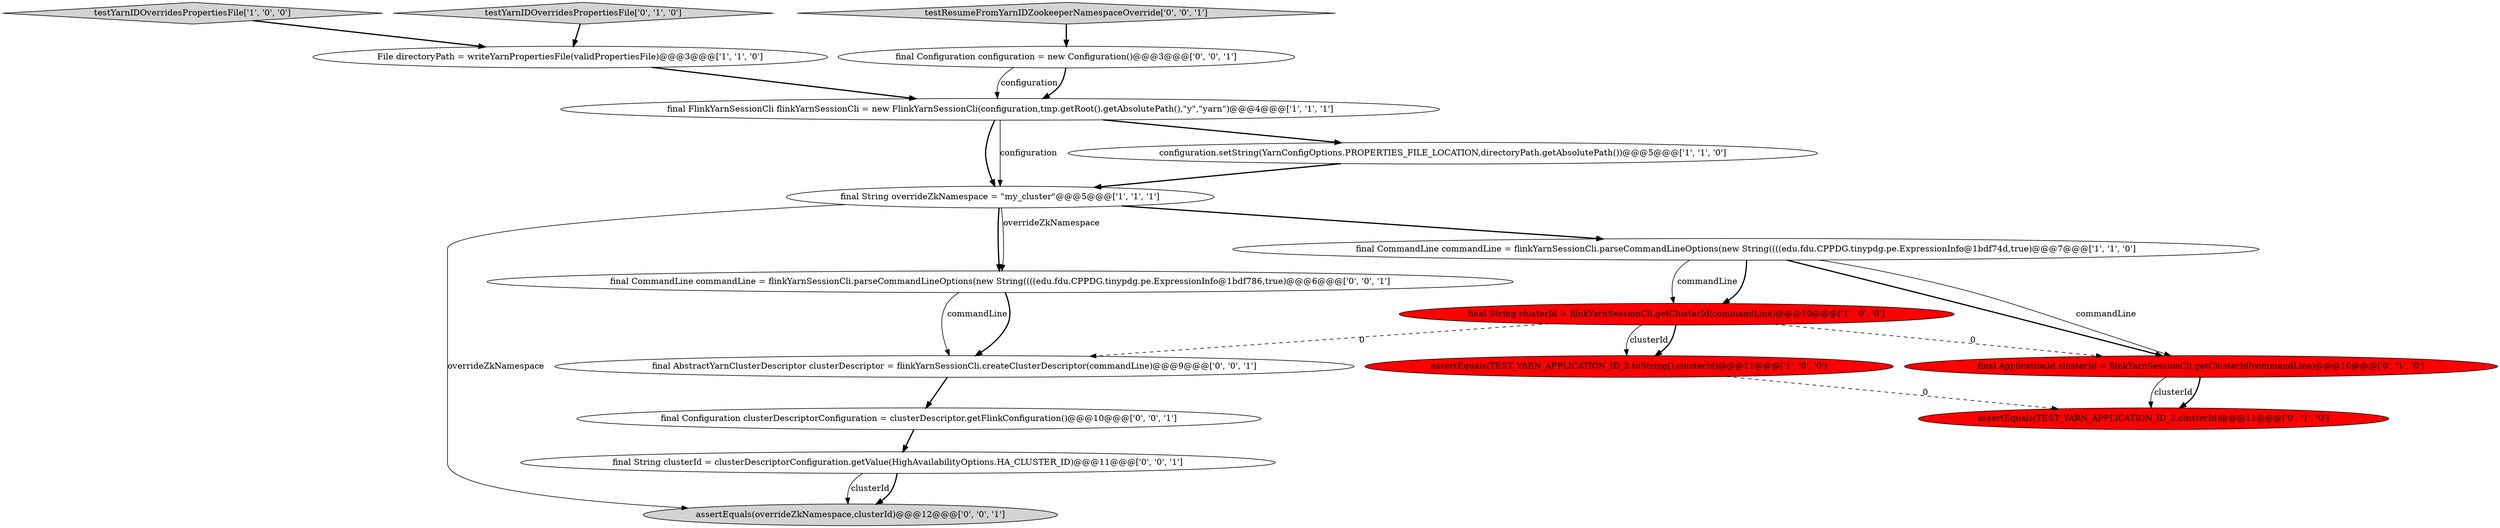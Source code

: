 digraph {
11 [style = filled, label = "assertEquals(overrideZkNamespace,clusterId)@@@12@@@['0', '0', '1']", fillcolor = lightgray, shape = ellipse image = "AAA0AAABBB3BBB"];
7 [style = filled, label = "testYarnIDOverridesPropertiesFile['1', '0', '0']", fillcolor = lightgray, shape = diamond image = "AAA0AAABBB1BBB"];
5 [style = filled, label = "final String clusterId = flinkYarnSessionCli.getClusterId(commandLine)@@@10@@@['1', '0', '0']", fillcolor = red, shape = ellipse image = "AAA1AAABBB1BBB"];
16 [style = filled, label = "final Configuration clusterDescriptorConfiguration = clusterDescriptor.getFlinkConfiguration()@@@10@@@['0', '0', '1']", fillcolor = white, shape = ellipse image = "AAA0AAABBB3BBB"];
14 [style = filled, label = "final CommandLine commandLine = flinkYarnSessionCli.parseCommandLineOptions(new String((((edu.fdu.CPPDG.tinypdg.pe.ExpressionInfo@1bdf786,true)@@@6@@@['0', '0', '1']", fillcolor = white, shape = ellipse image = "AAA0AAABBB3BBB"];
12 [style = filled, label = "final AbstractYarnClusterDescriptor clusterDescriptor = flinkYarnSessionCli.createClusterDescriptor(commandLine)@@@9@@@['0', '0', '1']", fillcolor = white, shape = ellipse image = "AAA0AAABBB3BBB"];
17 [style = filled, label = "final String clusterId = clusterDescriptorConfiguration.getValue(HighAvailabilityOptions.HA_CLUSTER_ID)@@@11@@@['0', '0', '1']", fillcolor = white, shape = ellipse image = "AAA0AAABBB3BBB"];
2 [style = filled, label = "File directoryPath = writeYarnPropertiesFile(validPropertiesFile)@@@3@@@['1', '1', '0']", fillcolor = white, shape = ellipse image = "AAA0AAABBB1BBB"];
1 [style = filled, label = "final String overrideZkNamespace = \"my_cluster\"@@@5@@@['1', '1', '1']", fillcolor = white, shape = ellipse image = "AAA0AAABBB1BBB"];
3 [style = filled, label = "final FlinkYarnSessionCli flinkYarnSessionCli = new FlinkYarnSessionCli(configuration,tmp.getRoot().getAbsolutePath(),\"y\",\"yarn\")@@@4@@@['1', '1', '1']", fillcolor = white, shape = ellipse image = "AAA0AAABBB1BBB"];
0 [style = filled, label = "configuration.setString(YarnConfigOptions.PROPERTIES_FILE_LOCATION,directoryPath.getAbsolutePath())@@@5@@@['1', '1', '0']", fillcolor = white, shape = ellipse image = "AAA0AAABBB1BBB"];
10 [style = filled, label = "assertEquals(TEST_YARN_APPLICATION_ID_2,clusterId)@@@11@@@['0', '1', '0']", fillcolor = red, shape = ellipse image = "AAA1AAABBB2BBB"];
6 [style = filled, label = "assertEquals(TEST_YARN_APPLICATION_ID_2.toString(),clusterId)@@@11@@@['1', '0', '0']", fillcolor = red, shape = ellipse image = "AAA1AAABBB1BBB"];
13 [style = filled, label = "final Configuration configuration = new Configuration()@@@3@@@['0', '0', '1']", fillcolor = white, shape = ellipse image = "AAA0AAABBB3BBB"];
9 [style = filled, label = "final ApplicationId clusterId = flinkYarnSessionCli.getClusterId(commandLine)@@@10@@@['0', '1', '0']", fillcolor = red, shape = ellipse image = "AAA1AAABBB2BBB"];
15 [style = filled, label = "testResumeFromYarnIDZookeeperNamespaceOverride['0', '0', '1']", fillcolor = lightgray, shape = diamond image = "AAA0AAABBB3BBB"];
4 [style = filled, label = "final CommandLine commandLine = flinkYarnSessionCli.parseCommandLineOptions(new String((((edu.fdu.CPPDG.tinypdg.pe.ExpressionInfo@1bdf74d,true)@@@7@@@['1', '1', '0']", fillcolor = white, shape = ellipse image = "AAA0AAABBB1BBB"];
8 [style = filled, label = "testYarnIDOverridesPropertiesFile['0', '1', '0']", fillcolor = lightgray, shape = diamond image = "AAA0AAABBB2BBB"];
4->9 [style = bold, label=""];
1->4 [style = bold, label=""];
15->13 [style = bold, label=""];
5->12 [style = dashed, label="0"];
13->3 [style = solid, label="configuration"];
3->1 [style = bold, label=""];
5->6 [style = solid, label="clusterId"];
2->3 [style = bold, label=""];
9->10 [style = solid, label="clusterId"];
1->11 [style = solid, label="overrideZkNamespace"];
5->9 [style = dashed, label="0"];
3->1 [style = solid, label="configuration"];
12->16 [style = bold, label=""];
16->17 [style = bold, label=""];
9->10 [style = bold, label=""];
14->12 [style = solid, label="commandLine"];
3->0 [style = bold, label=""];
6->10 [style = dashed, label="0"];
4->5 [style = solid, label="commandLine"];
4->9 [style = solid, label="commandLine"];
5->6 [style = bold, label=""];
13->3 [style = bold, label=""];
8->2 [style = bold, label=""];
7->2 [style = bold, label=""];
0->1 [style = bold, label=""];
14->12 [style = bold, label=""];
1->14 [style = bold, label=""];
17->11 [style = solid, label="clusterId"];
1->14 [style = solid, label="overrideZkNamespace"];
4->5 [style = bold, label=""];
17->11 [style = bold, label=""];
}
